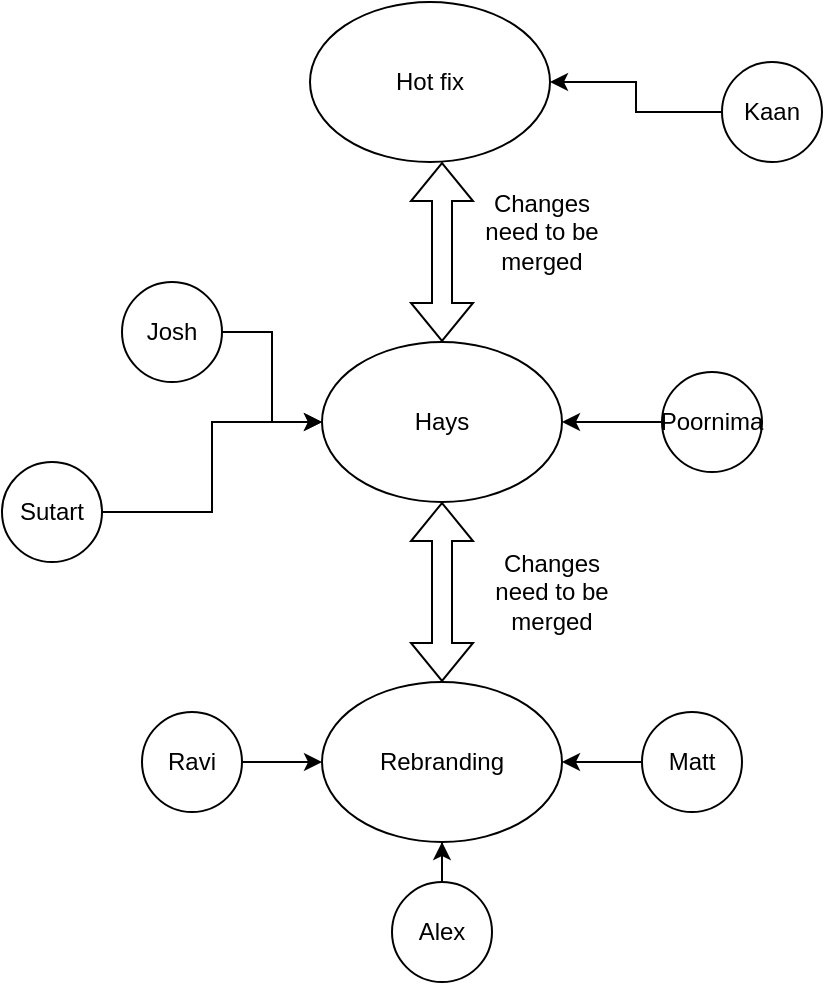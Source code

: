 <mxfile version="21.1.1" type="github">
  <diagram name="Page-1" id="CLfAcVKPEiOzKYexaF_U">
    <mxGraphModel dx="1434" dy="796" grid="1" gridSize="10" guides="1" tooltips="1" connect="1" arrows="1" fold="1" page="1" pageScale="1" pageWidth="827" pageHeight="1169" math="0" shadow="0">
      <root>
        <mxCell id="0" />
        <mxCell id="1" parent="0" />
        <mxCell id="rHajH1cTKnnIjcCZE3Sf-1" value="Hays" style="ellipse;whiteSpace=wrap;html=1;" vertex="1" parent="1">
          <mxGeometry x="360" y="300" width="120" height="80" as="geometry" />
        </mxCell>
        <mxCell id="rHajH1cTKnnIjcCZE3Sf-2" value="Rebranding" style="ellipse;whiteSpace=wrap;html=1;" vertex="1" parent="1">
          <mxGeometry x="360" y="470" width="120" height="80" as="geometry" />
        </mxCell>
        <mxCell id="rHajH1cTKnnIjcCZE3Sf-3" value="Hot fix" style="ellipse;whiteSpace=wrap;html=1;" vertex="1" parent="1">
          <mxGeometry x="354" y="130" width="120" height="80" as="geometry" />
        </mxCell>
        <mxCell id="rHajH1cTKnnIjcCZE3Sf-12" value="" style="edgeStyle=orthogonalEdgeStyle;rounded=0;orthogonalLoop=1;jettySize=auto;html=1;" edge="1" parent="1" source="rHajH1cTKnnIjcCZE3Sf-4" target="rHajH1cTKnnIjcCZE3Sf-2">
          <mxGeometry relative="1" as="geometry" />
        </mxCell>
        <mxCell id="rHajH1cTKnnIjcCZE3Sf-4" value="Matt" style="ellipse;whiteSpace=wrap;html=1;" vertex="1" parent="1">
          <mxGeometry x="520" y="485" width="50" height="50" as="geometry" />
        </mxCell>
        <mxCell id="rHajH1cTKnnIjcCZE3Sf-9" value="" style="edgeStyle=orthogonalEdgeStyle;rounded=0;orthogonalLoop=1;jettySize=auto;html=1;" edge="1" parent="1" source="rHajH1cTKnnIjcCZE3Sf-5" target="rHajH1cTKnnIjcCZE3Sf-2">
          <mxGeometry relative="1" as="geometry" />
        </mxCell>
        <mxCell id="rHajH1cTKnnIjcCZE3Sf-5" value="Alex" style="ellipse;whiteSpace=wrap;html=1;aspect=fixed;" vertex="1" parent="1">
          <mxGeometry x="395" y="570" width="50" height="50" as="geometry" />
        </mxCell>
        <mxCell id="rHajH1cTKnnIjcCZE3Sf-8" value="" style="edgeStyle=orthogonalEdgeStyle;rounded=0;orthogonalLoop=1;jettySize=auto;html=1;" edge="1" parent="1" source="rHajH1cTKnnIjcCZE3Sf-6" target="rHajH1cTKnnIjcCZE3Sf-2">
          <mxGeometry relative="1" as="geometry" />
        </mxCell>
        <mxCell id="rHajH1cTKnnIjcCZE3Sf-6" value="Ravi" style="ellipse;whiteSpace=wrap;html=1;aspect=fixed;" vertex="1" parent="1">
          <mxGeometry x="270" y="485" width="50" height="50" as="geometry" />
        </mxCell>
        <mxCell id="rHajH1cTKnnIjcCZE3Sf-18" value="" style="edgeStyle=orthogonalEdgeStyle;rounded=0;orthogonalLoop=1;jettySize=auto;html=1;" edge="1" parent="1" source="rHajH1cTKnnIjcCZE3Sf-13" target="rHajH1cTKnnIjcCZE3Sf-1">
          <mxGeometry relative="1" as="geometry" />
        </mxCell>
        <mxCell id="rHajH1cTKnnIjcCZE3Sf-13" value="Poornima" style="ellipse;whiteSpace=wrap;html=1;aspect=fixed;" vertex="1" parent="1">
          <mxGeometry x="530" y="315" width="50" height="50" as="geometry" />
        </mxCell>
        <mxCell id="rHajH1cTKnnIjcCZE3Sf-16" value="" style="edgeStyle=orthogonalEdgeStyle;rounded=0;orthogonalLoop=1;jettySize=auto;html=1;" edge="1" parent="1" source="rHajH1cTKnnIjcCZE3Sf-14" target="rHajH1cTKnnIjcCZE3Sf-1">
          <mxGeometry relative="1" as="geometry" />
        </mxCell>
        <mxCell id="rHajH1cTKnnIjcCZE3Sf-14" value="Josh" style="ellipse;whiteSpace=wrap;html=1;aspect=fixed;" vertex="1" parent="1">
          <mxGeometry x="260" y="270" width="50" height="50" as="geometry" />
        </mxCell>
        <mxCell id="rHajH1cTKnnIjcCZE3Sf-17" value="" style="edgeStyle=orthogonalEdgeStyle;rounded=0;orthogonalLoop=1;jettySize=auto;html=1;" edge="1" parent="1" source="rHajH1cTKnnIjcCZE3Sf-15" target="rHajH1cTKnnIjcCZE3Sf-1">
          <mxGeometry relative="1" as="geometry" />
        </mxCell>
        <mxCell id="rHajH1cTKnnIjcCZE3Sf-15" value="Sutart" style="ellipse;whiteSpace=wrap;html=1;aspect=fixed;" vertex="1" parent="1">
          <mxGeometry x="200" y="360" width="50" height="50" as="geometry" />
        </mxCell>
        <mxCell id="rHajH1cTKnnIjcCZE3Sf-21" value="" style="edgeStyle=orthogonalEdgeStyle;rounded=0;orthogonalLoop=1;jettySize=auto;html=1;" edge="1" parent="1" source="rHajH1cTKnnIjcCZE3Sf-20" target="rHajH1cTKnnIjcCZE3Sf-3">
          <mxGeometry relative="1" as="geometry" />
        </mxCell>
        <mxCell id="rHajH1cTKnnIjcCZE3Sf-20" value="Kaan" style="ellipse;whiteSpace=wrap;html=1;aspect=fixed;" vertex="1" parent="1">
          <mxGeometry x="560" y="160" width="50" height="50" as="geometry" />
        </mxCell>
        <mxCell id="rHajH1cTKnnIjcCZE3Sf-22" value="" style="shape=flexArrow;endArrow=classic;startArrow=classic;html=1;rounded=0;" edge="1" parent="1" source="rHajH1cTKnnIjcCZE3Sf-1">
          <mxGeometry width="100" height="100" relative="1" as="geometry">
            <mxPoint x="320" y="310" as="sourcePoint" />
            <mxPoint x="420" y="210" as="targetPoint" />
          </mxGeometry>
        </mxCell>
        <mxCell id="rHajH1cTKnnIjcCZE3Sf-24" value="" style="shape=flexArrow;endArrow=classic;startArrow=classic;html=1;rounded=0;exitX=0.5;exitY=0;exitDx=0;exitDy=0;entryX=0.5;entryY=1;entryDx=0;entryDy=0;" edge="1" parent="1" source="rHajH1cTKnnIjcCZE3Sf-2" target="rHajH1cTKnnIjcCZE3Sf-1">
          <mxGeometry width="100" height="100" relative="1" as="geometry">
            <mxPoint x="360" y="460" as="sourcePoint" />
            <mxPoint x="460" y="360" as="targetPoint" />
          </mxGeometry>
        </mxCell>
        <mxCell id="rHajH1cTKnnIjcCZE3Sf-25" value="Changes need to be merged" style="text;html=1;strokeColor=none;fillColor=none;align=center;verticalAlign=middle;whiteSpace=wrap;rounded=0;" vertex="1" parent="1">
          <mxGeometry x="440" y="230" width="60" height="30" as="geometry" />
        </mxCell>
        <mxCell id="rHajH1cTKnnIjcCZE3Sf-26" value="Changes need to be merged" style="text;html=1;strokeColor=none;fillColor=none;align=center;verticalAlign=middle;whiteSpace=wrap;rounded=0;" vertex="1" parent="1">
          <mxGeometry x="445" y="410" width="60" height="30" as="geometry" />
        </mxCell>
      </root>
    </mxGraphModel>
  </diagram>
</mxfile>
